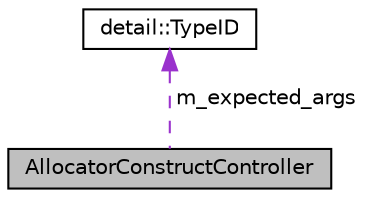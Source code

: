 digraph "AllocatorConstructController"
{
  edge [fontname="Helvetica",fontsize="10",labelfontname="Helvetica",labelfontsize="10"];
  node [fontname="Helvetica",fontsize="10",shape=record];
  Node1 [label="AllocatorConstructController",height=0.2,width=0.4,color="black", fillcolor="grey75", style="filled", fontcolor="black"];
  Node2 -> Node1 [dir="back",color="darkorchid3",fontsize="10",style="dashed",label=" m_expected_args" ];
  Node2 [label="detail::TypeID",height=0.2,width=0.4,color="black", fillcolor="white", style="filled",URL="$structdetail_1_1_type_i_d.html"];
}
